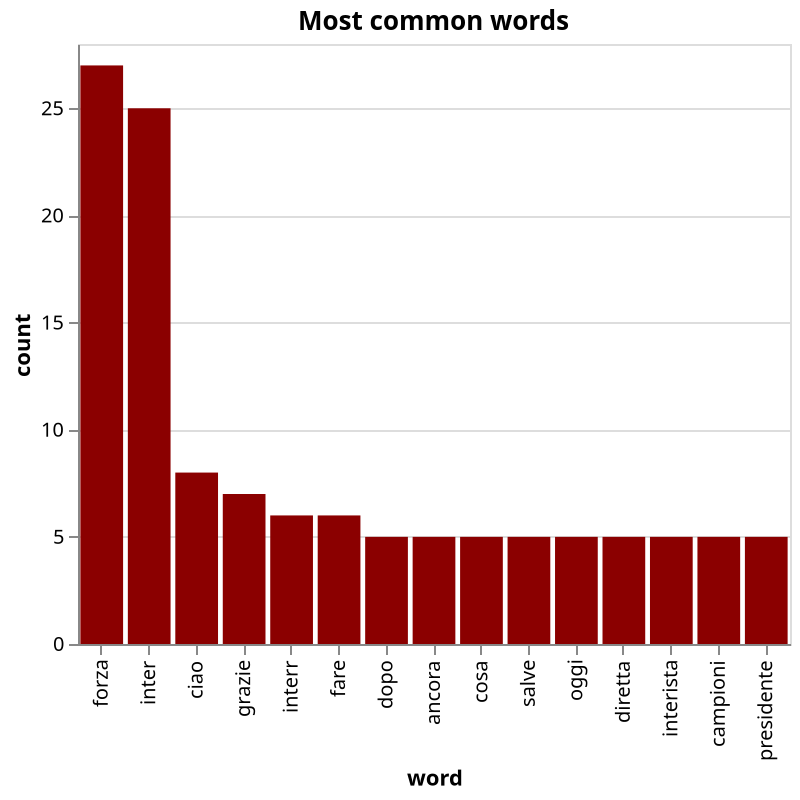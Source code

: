 {
  "config": {"view": {"continuousWidth": 400, "continuousHeight": 300}},
  "data": {"name": "data-999ab6f1da3e626b1e93b8013f5b766c"},
  "mark": {"type": "bar", "color": "darkred", "tooltip": true},
  "encoding": {
    "x": {"field": "word", "sort": null, "type": "nominal"},
    "y": {"field": "count", "type": "quantitative"}
  },
  "title": "Most common words",
  "width": "container",
  "$schema": "https://vega.github.io/schema/vega-lite/v4.17.0.json",
  "datasets": {
    "data-999ab6f1da3e626b1e93b8013f5b766c": [
      {"word": "forza", "count": 27},
      {"word": "inter", "count": 25},
      {"word": "ciao", "count": 8},
      {"word": "grazie", "count": 7},
      {"word": "interr", "count": 6},
      {"word": "fare", "count": 6},
      {"word": "dopo", "count": 5},
      {"word": "ancora", "count": 5},
      {"word": "cosa", "count": 5},
      {"word": "salve", "count": 5},
      {"word": "oggi", "count": 5},
      {"word": "diretta", "count": 5},
      {"word": "interista", "count": 5},
      {"word": "campioni", "count": 5},
      {"word": "presidente", "count": 5}
    ],
    "width": "container"
  }
}